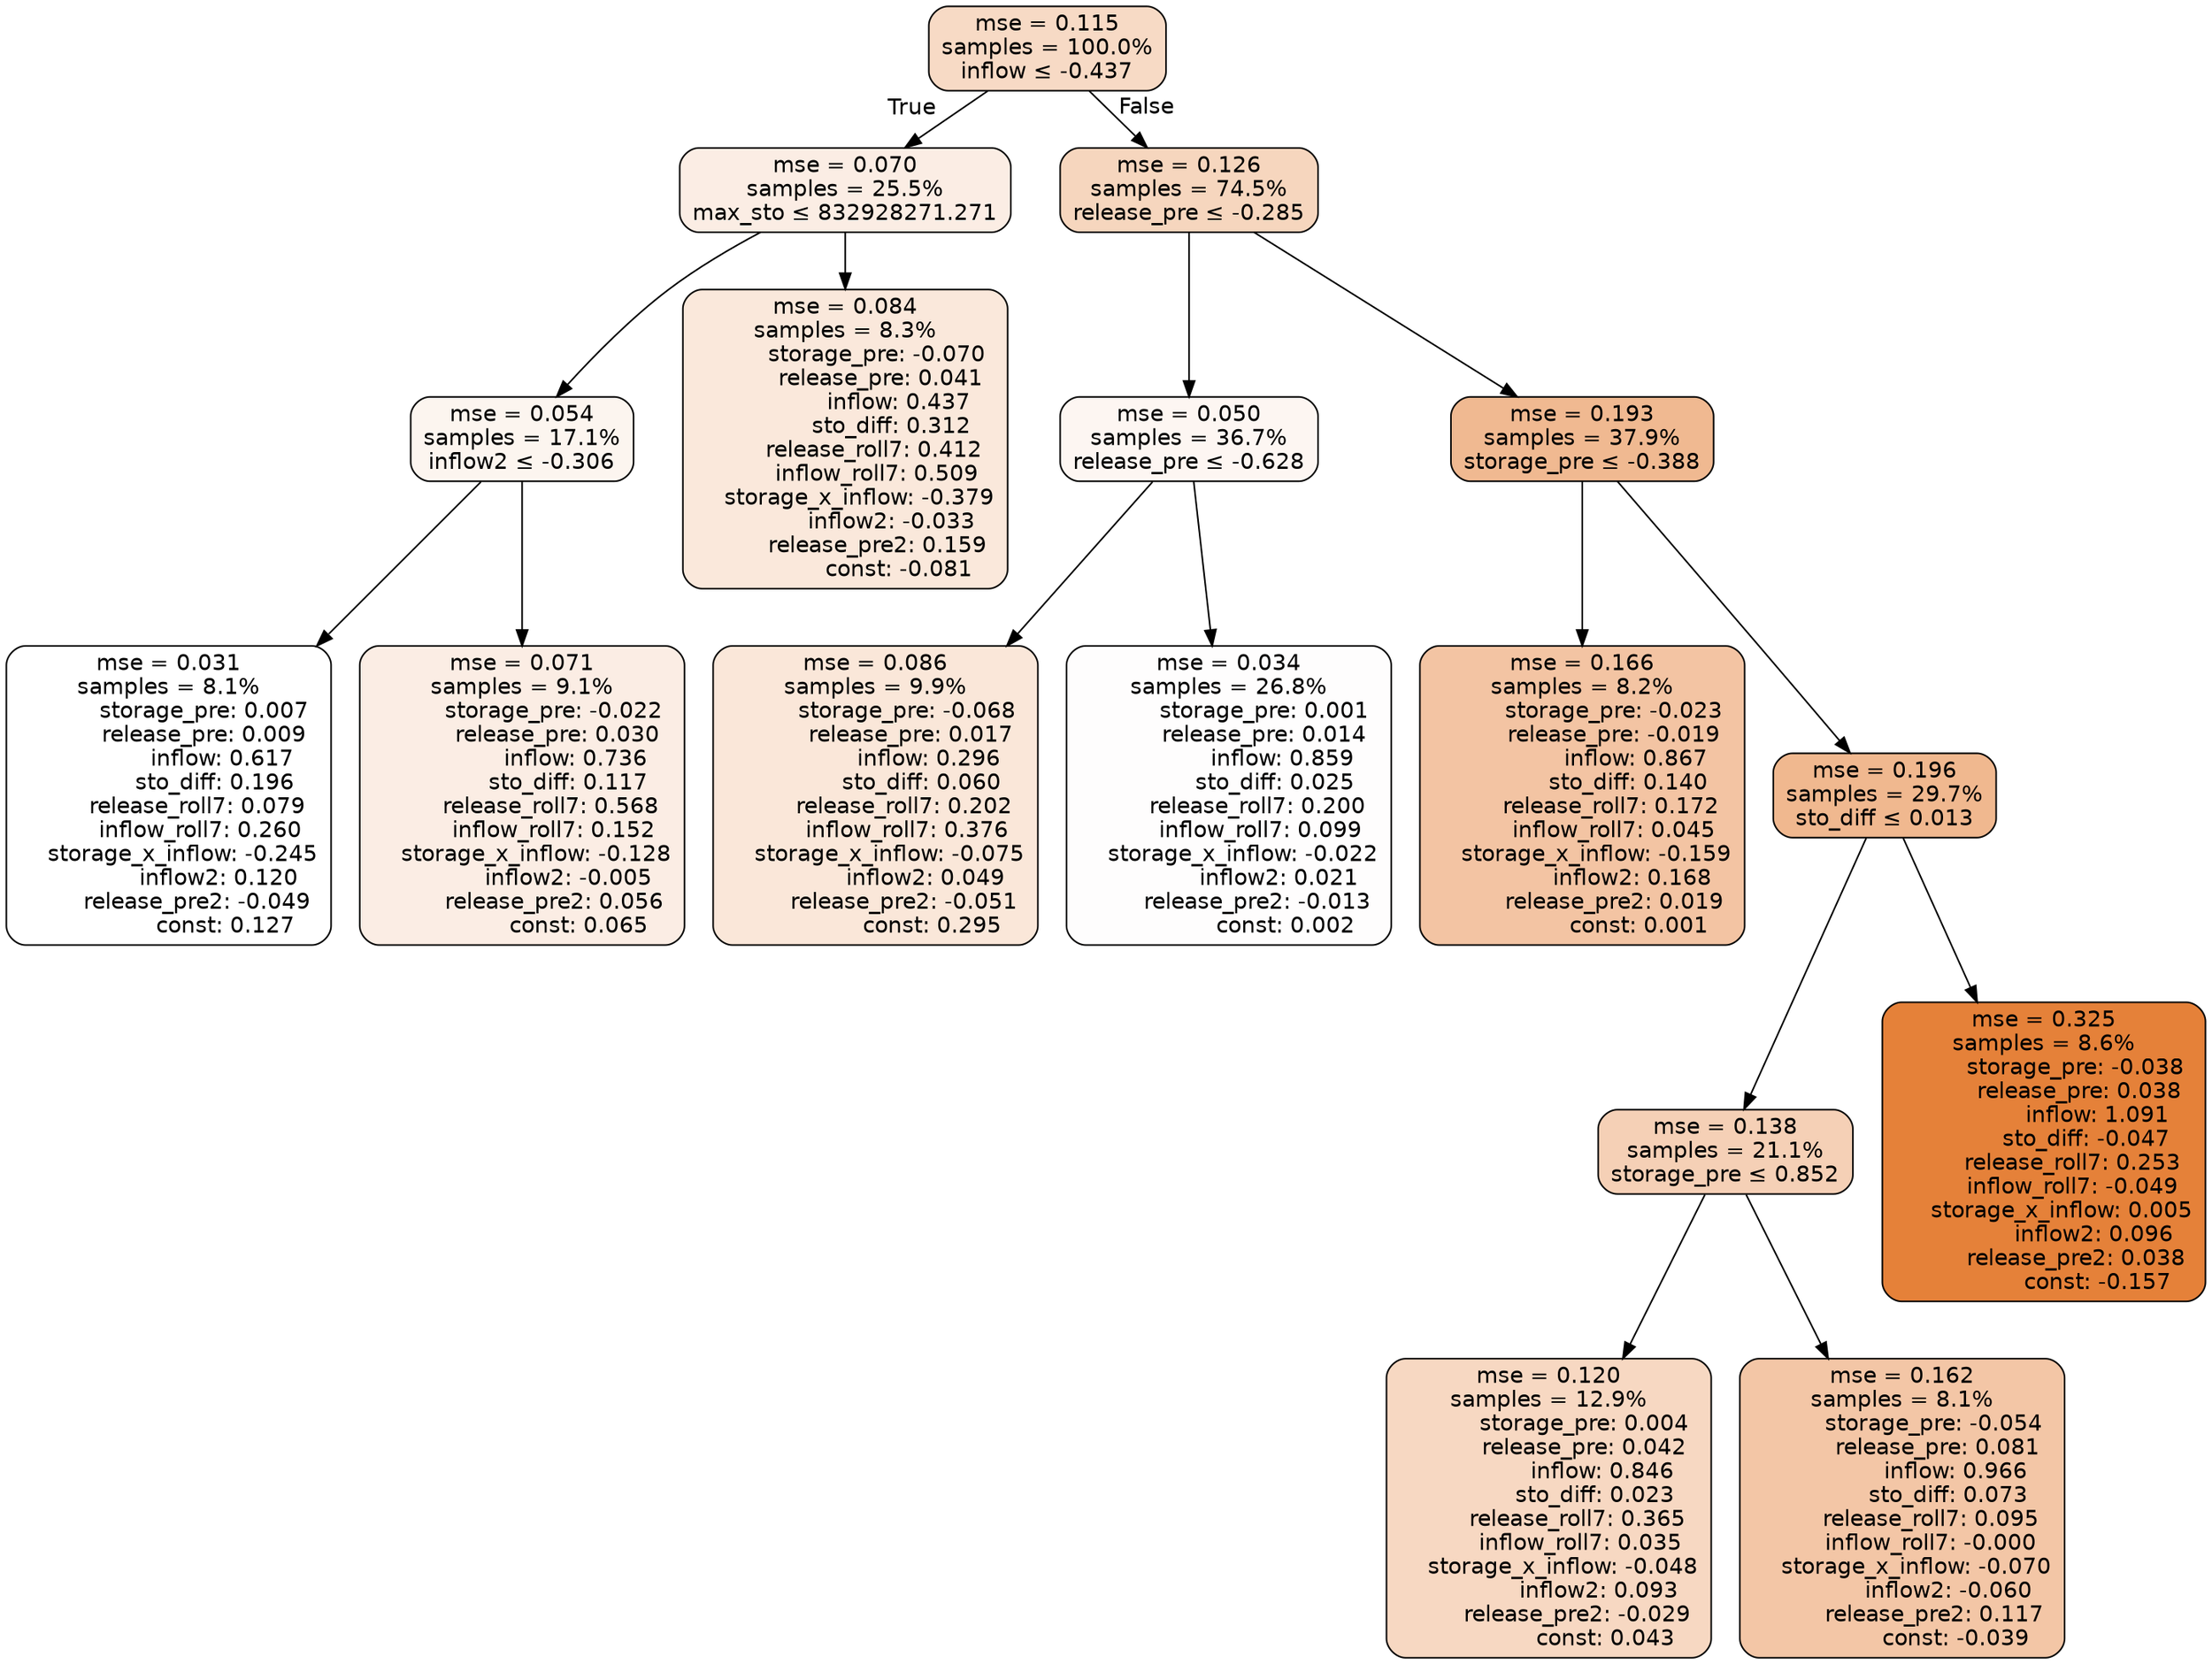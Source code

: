 digraph tree {
bgcolor="transparent"
node [shape=rectangle, style="filled, rounded", color="black", fontname=helvetica] ;
edge [fontname=helvetica] ;
	"0" [label="mse = 0.115
samples = 100.0%
inflow &le; -0.437", fillcolor="#f7dac5"]
	"1" [label="mse = 0.070
samples = 25.5%
max_sto &le; 832928271.271", fillcolor="#fbede4"]
	"2" [label="mse = 0.054
samples = 17.1%
inflow2 &le; -0.306", fillcolor="#fcf5ef"]
	"3" [label="mse = 0.031
samples = 8.1%
          storage_pre: 0.007
          release_pre: 0.009
               inflow: 0.617
             sto_diff: 0.196
        release_roll7: 0.079
         inflow_roll7: 0.260
    storage_x_inflow: -0.245
              inflow2: 0.120
        release_pre2: -0.049
                const: 0.127", fillcolor="#ffffff"]
	"4" [label="mse = 0.071
samples = 9.1%
         storage_pre: -0.022
          release_pre: 0.030
               inflow: 0.736
             sto_diff: 0.117
        release_roll7: 0.568
         inflow_roll7: 0.152
    storage_x_inflow: -0.128
             inflow2: -0.005
         release_pre2: 0.056
                const: 0.065", fillcolor="#fbede4"]
	"5" [label="mse = 0.084
samples = 8.3%
         storage_pre: -0.070
          release_pre: 0.041
               inflow: 0.437
             sto_diff: 0.312
        release_roll7: 0.412
         inflow_roll7: 0.509
    storage_x_inflow: -0.379
             inflow2: -0.033
         release_pre2: 0.159
               const: -0.081", fillcolor="#fae8db"]
	"6" [label="mse = 0.126
samples = 74.5%
release_pre &le; -0.285", fillcolor="#f6d6be"]
	"7" [label="mse = 0.050
samples = 36.7%
release_pre &le; -0.628", fillcolor="#fdf6f2"]
	"8" [label="mse = 0.086
samples = 9.9%
         storage_pre: -0.068
          release_pre: 0.017
               inflow: 0.296
             sto_diff: 0.060
        release_roll7: 0.202
         inflow_roll7: 0.376
    storage_x_inflow: -0.075
              inflow2: 0.049
        release_pre2: -0.051
                const: 0.295", fillcolor="#fae7d9"]
	"9" [label="mse = 0.034
samples = 26.8%
          storage_pre: 0.001
          release_pre: 0.014
               inflow: 0.859
             sto_diff: 0.025
        release_roll7: 0.200
         inflow_roll7: 0.099
    storage_x_inflow: -0.022
              inflow2: 0.021
        release_pre2: -0.013
                const: 0.002", fillcolor="#fefdfd"]
	"10" [label="mse = 0.193
samples = 37.9%
storage_pre &le; -0.388", fillcolor="#f0b991"]
	"11" [label="mse = 0.166
samples = 8.2%
         storage_pre: -0.023
         release_pre: -0.019
               inflow: 0.867
             sto_diff: 0.140
        release_roll7: 0.172
         inflow_roll7: 0.045
    storage_x_inflow: -0.159
              inflow2: 0.168
         release_pre2: 0.019
                const: 0.001", fillcolor="#f3c4a3"]
	"12" [label="mse = 0.196
samples = 29.7%
sto_diff &le; 0.013", fillcolor="#f0b88f"]
	"13" [label="mse = 0.138
samples = 21.1%
storage_pre &le; 0.852", fillcolor="#f5d0b6"]
	"14" [label="mse = 0.120
samples = 12.9%
          storage_pre: 0.004
          release_pre: 0.042
               inflow: 0.846
             sto_diff: 0.023
        release_roll7: 0.365
         inflow_roll7: 0.035
    storage_x_inflow: -0.048
              inflow2: 0.093
        release_pre2: -0.029
                const: 0.043", fillcolor="#f7d8c2"]
	"15" [label="mse = 0.162
samples = 8.1%
         storage_pre: -0.054
          release_pre: 0.081
               inflow: 0.966
             sto_diff: 0.073
        release_roll7: 0.095
        inflow_roll7: -0.000
    storage_x_inflow: -0.070
             inflow2: -0.060
         release_pre2: 0.117
               const: -0.039", fillcolor="#f3c6a6"]
	"16" [label="mse = 0.325
samples = 8.6%
         storage_pre: -0.038
          release_pre: 0.038
               inflow: 1.091
            sto_diff: -0.047
        release_roll7: 0.253
        inflow_roll7: -0.049
     storage_x_inflow: 0.005
              inflow2: 0.096
         release_pre2: 0.038
               const: -0.157", fillcolor="#e58139"]

	"0" -> "1" [labeldistance=2.5, labelangle=45, headlabel="True"]
	"1" -> "2"
	"2" -> "3"
	"2" -> "4"
	"1" -> "5"
	"0" -> "6" [labeldistance=2.5, labelangle=-45, headlabel="False"]
	"6" -> "7"
	"7" -> "8"
	"7" -> "9"
	"6" -> "10"
	"10" -> "11"
	"10" -> "12"
	"12" -> "13"
	"13" -> "14"
	"13" -> "15"
	"12" -> "16"
}
